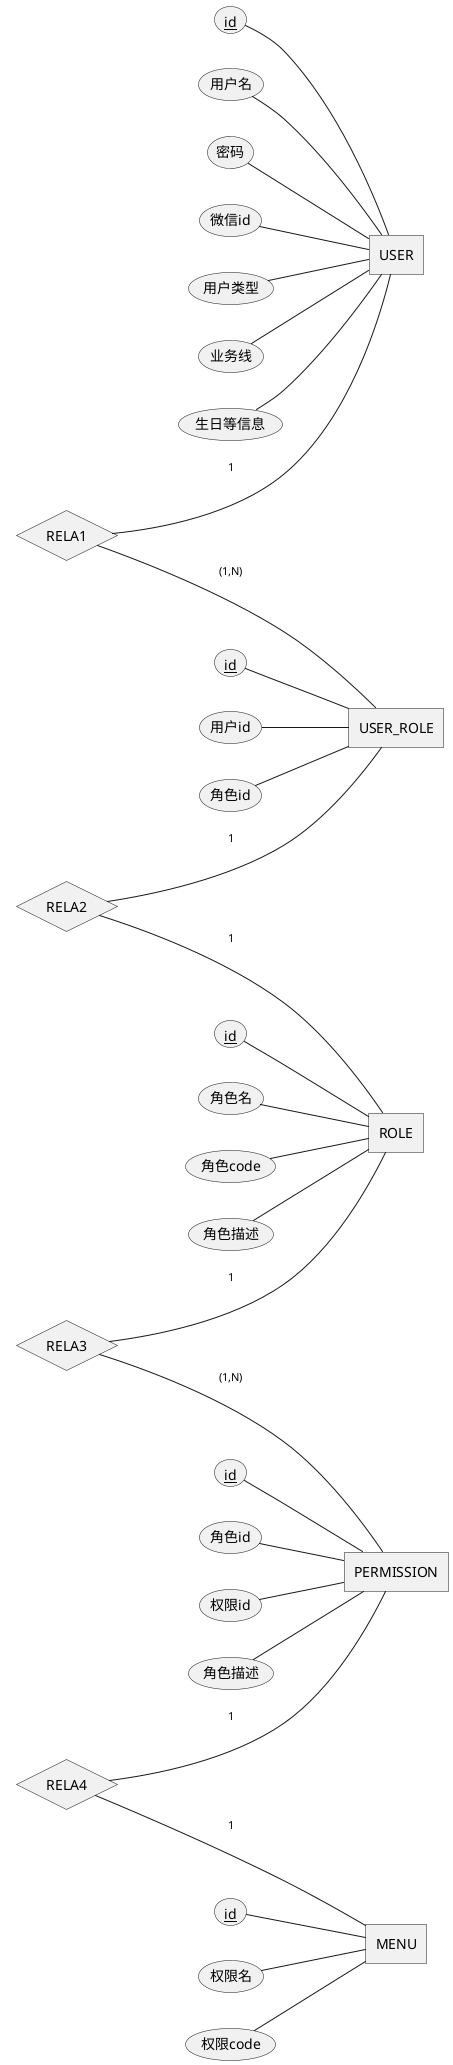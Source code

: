 @startchen
left to right direction

'用户
entity USER {
  id <<key>>
  用户名
  密码
  微信id
  用户类型
  业务线
  生日等信息
}
'用户角色
entity USER_ROLE{
  id <<key>>
  用户id
  角色id
}
'角色
entity ROLE {
  id <<key>>
  角色名
  角色code
  角色描述
}
'角色权限
entity PERMISSION {
  id <<key>>
  角色id
  权限id
  角色描述
}
'权限
entity MENU{
  id <<key>>
  权限名
  权限code
}

relationship RELA1 {
}
relationship RELA2 {
}
relationship RELA3 {
}
relationship RELA4 {
}

RELA1 -(1,N)- USER_ROLE
RELA1 -1- USER

RELA2 -1- USER_ROLE
RELA2 -1- ROLE

RELA3 -1- ROLE
RELA3 -(1,N)- PERMISSION
RELA4 -1- MENU
RELA4 -1- PERMISSION
@endchen